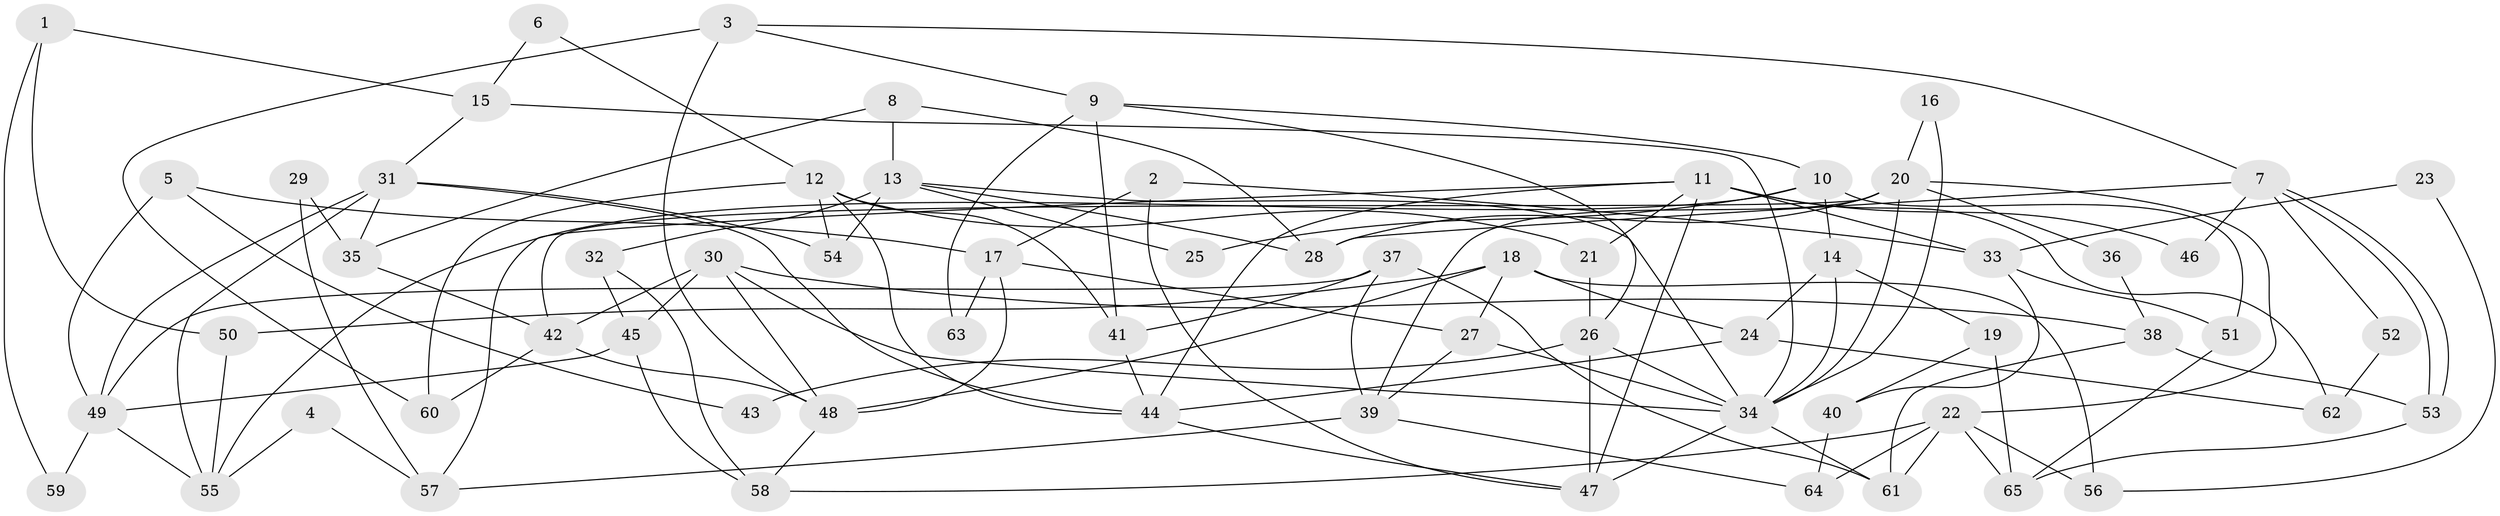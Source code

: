// coarse degree distribution, {6: 0.18181818181818182, 4: 0.18181818181818182, 2: 0.030303030303030304, 5: 0.21212121212121213, 8: 0.12121212121212122, 7: 0.06060606060606061, 3: 0.18181818181818182, 9: 0.030303030303030304}
// Generated by graph-tools (version 1.1) at 2025/37/03/04/25 23:37:10]
// undirected, 65 vertices, 130 edges
graph export_dot {
  node [color=gray90,style=filled];
  1;
  2;
  3;
  4;
  5;
  6;
  7;
  8;
  9;
  10;
  11;
  12;
  13;
  14;
  15;
  16;
  17;
  18;
  19;
  20;
  21;
  22;
  23;
  24;
  25;
  26;
  27;
  28;
  29;
  30;
  31;
  32;
  33;
  34;
  35;
  36;
  37;
  38;
  39;
  40;
  41;
  42;
  43;
  44;
  45;
  46;
  47;
  48;
  49;
  50;
  51;
  52;
  53;
  54;
  55;
  56;
  57;
  58;
  59;
  60;
  61;
  62;
  63;
  64;
  65;
  1 -- 50;
  1 -- 15;
  1 -- 59;
  2 -- 33;
  2 -- 47;
  2 -- 17;
  3 -- 7;
  3 -- 60;
  3 -- 9;
  3 -- 48;
  4 -- 57;
  4 -- 55;
  5 -- 49;
  5 -- 17;
  5 -- 43;
  6 -- 15;
  6 -- 12;
  7 -- 53;
  7 -- 53;
  7 -- 28;
  7 -- 46;
  7 -- 52;
  8 -- 28;
  8 -- 13;
  8 -- 35;
  9 -- 41;
  9 -- 10;
  9 -- 26;
  9 -- 63;
  10 -- 55;
  10 -- 14;
  10 -- 25;
  10 -- 51;
  11 -- 33;
  11 -- 44;
  11 -- 21;
  11 -- 46;
  11 -- 47;
  11 -- 57;
  11 -- 62;
  12 -- 41;
  12 -- 21;
  12 -- 44;
  12 -- 54;
  12 -- 60;
  13 -- 34;
  13 -- 32;
  13 -- 25;
  13 -- 28;
  13 -- 54;
  14 -- 24;
  14 -- 19;
  14 -- 34;
  15 -- 31;
  15 -- 34;
  16 -- 34;
  16 -- 20;
  17 -- 48;
  17 -- 27;
  17 -- 63;
  18 -- 27;
  18 -- 48;
  18 -- 24;
  18 -- 50;
  18 -- 56;
  19 -- 65;
  19 -- 40;
  20 -- 42;
  20 -- 34;
  20 -- 22;
  20 -- 28;
  20 -- 36;
  20 -- 39;
  21 -- 26;
  22 -- 61;
  22 -- 56;
  22 -- 58;
  22 -- 64;
  22 -- 65;
  23 -- 33;
  23 -- 56;
  24 -- 44;
  24 -- 62;
  26 -- 47;
  26 -- 34;
  26 -- 43;
  27 -- 34;
  27 -- 39;
  29 -- 35;
  29 -- 57;
  30 -- 34;
  30 -- 48;
  30 -- 38;
  30 -- 42;
  30 -- 45;
  31 -- 54;
  31 -- 44;
  31 -- 35;
  31 -- 49;
  31 -- 55;
  32 -- 45;
  32 -- 58;
  33 -- 51;
  33 -- 40;
  34 -- 47;
  34 -- 61;
  35 -- 42;
  36 -- 38;
  37 -- 49;
  37 -- 39;
  37 -- 41;
  37 -- 61;
  38 -- 61;
  38 -- 53;
  39 -- 57;
  39 -- 64;
  40 -- 64;
  41 -- 44;
  42 -- 48;
  42 -- 60;
  44 -- 47;
  45 -- 58;
  45 -- 49;
  48 -- 58;
  49 -- 55;
  49 -- 59;
  50 -- 55;
  51 -- 65;
  52 -- 62;
  53 -- 65;
}
